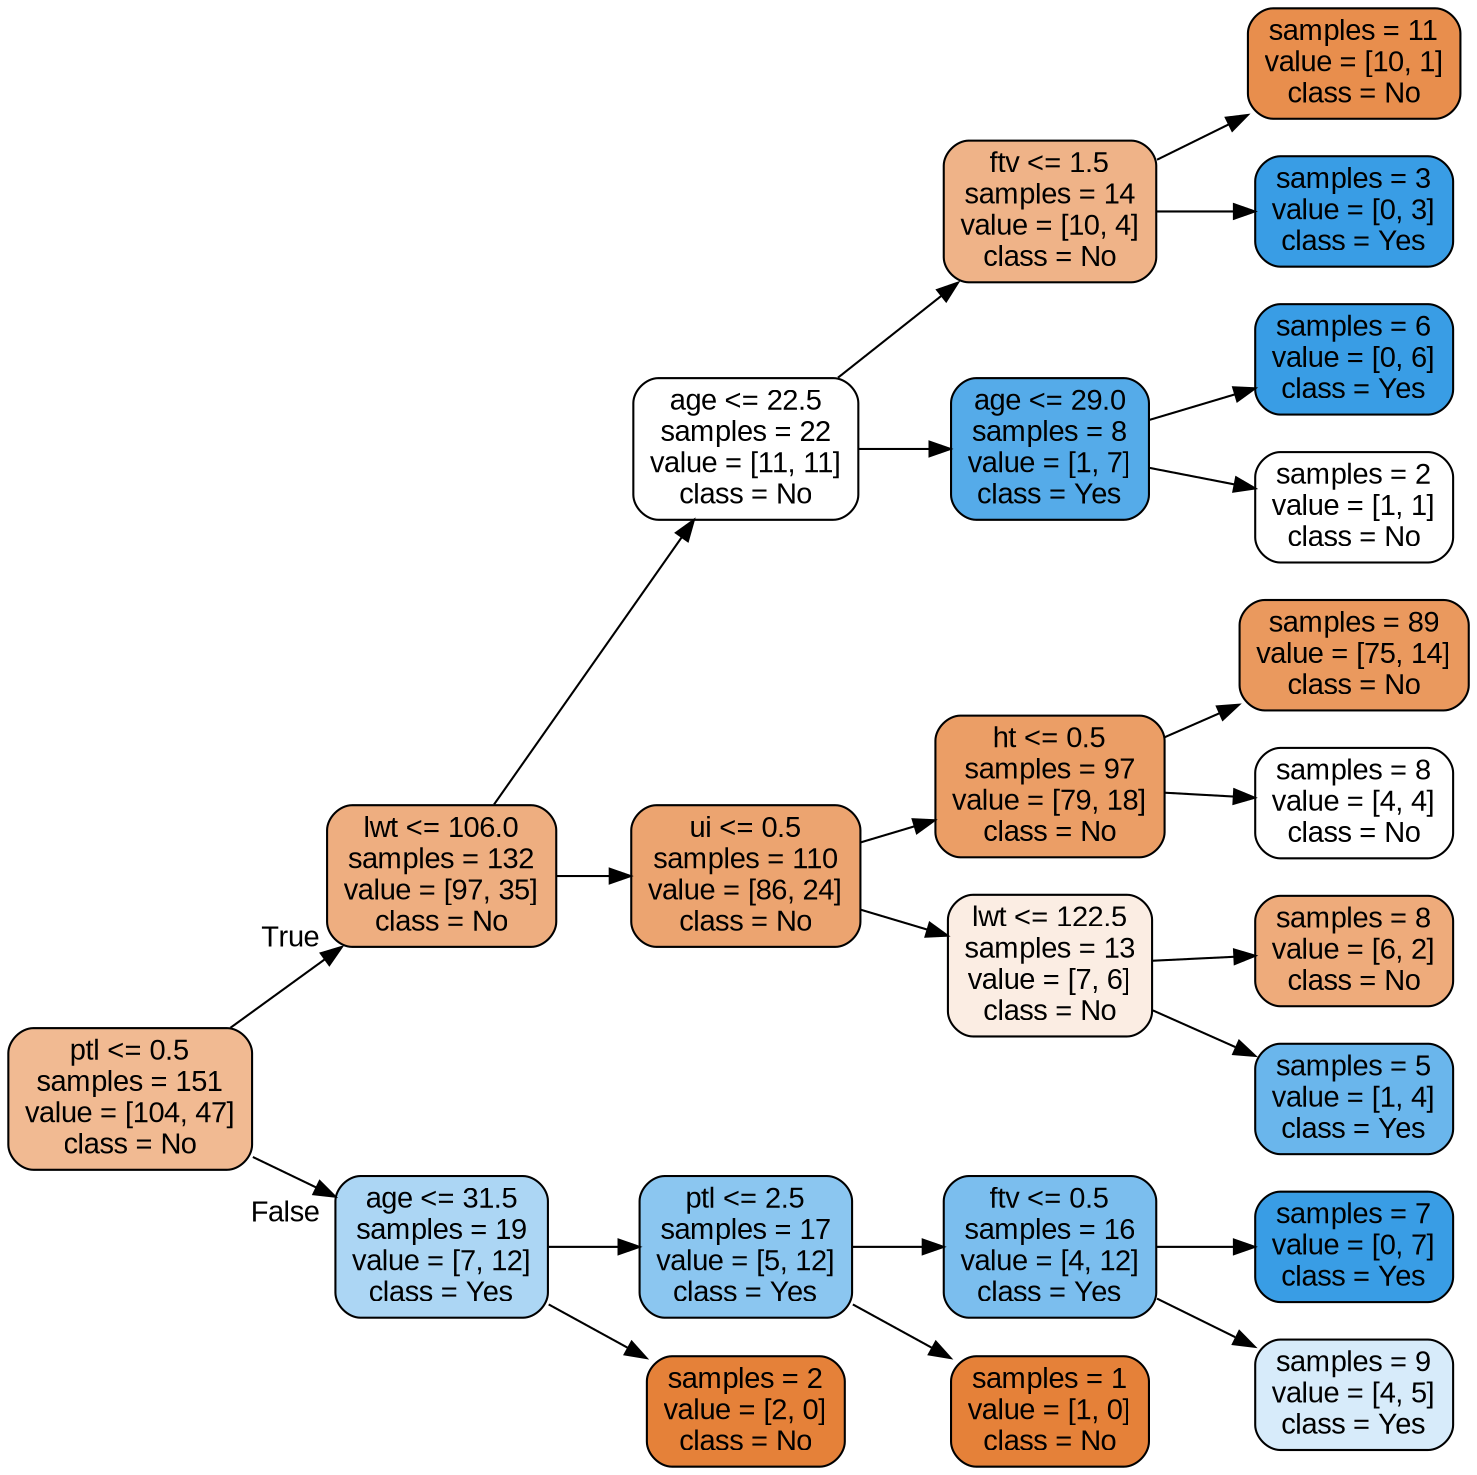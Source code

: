 digraph Tree {
node [shape=box, style="filled, rounded", color="black", fontname="Arial"] ;
edge [fontname="Arial"] ;
rankdir=LR ;
0 [label="ptl <= 0.5\nsamples = 151\nvalue = [104, 47]\nclass = No", fillcolor="#f1ba92"] ;
1 [label="lwt <= 106.0\nsamples = 132\nvalue = [97, 35]\nclass = No", fillcolor="#eeae80"] ;
0 -> 1 [labeldistance=2.5, labelangle=-45, headlabel="True"] ;
2 [label="age <= 22.5\nsamples = 22\nvalue = [11, 11]\nclass = No", fillcolor="#ffffff"] ;
1 -> 2 ;
3 [label="ftv <= 1.5\nsamples = 14\nvalue = [10, 4]\nclass = No", fillcolor="#efb388"] ;
2 -> 3 ;
4 [label="samples = 11\nvalue = [10, 1]\nclass = No", fillcolor="#e88e4d"] ;
3 -> 4 ;
5 [label="samples = 3\nvalue = [0, 3]\nclass = Yes", fillcolor="#399de5"] ;
3 -> 5 ;
6 [label="age <= 29.0\nsamples = 8\nvalue = [1, 7]\nclass = Yes", fillcolor="#55abe9"] ;
2 -> 6 ;
7 [label="samples = 6\nvalue = [0, 6]\nclass = Yes", fillcolor="#399de5"] ;
6 -> 7 ;
8 [label="samples = 2\nvalue = [1, 1]\nclass = No", fillcolor="#ffffff"] ;
6 -> 8 ;
9 [label="ui <= 0.5\nsamples = 110\nvalue = [86, 24]\nclass = No", fillcolor="#eca470"] ;
1 -> 9 ;
10 [label="ht <= 0.5\nsamples = 97\nvalue = [79, 18]\nclass = No", fillcolor="#eb9e66"] ;
9 -> 10 ;
11 [label="samples = 89\nvalue = [75, 14]\nclass = No", fillcolor="#ea995e"] ;
10 -> 11 ;
12 [label="samples = 8\nvalue = [4, 4]\nclass = No", fillcolor="#ffffff"] ;
10 -> 12 ;
13 [label="lwt <= 122.5\nsamples = 13\nvalue = [7, 6]\nclass = No", fillcolor="#fbede3"] ;
9 -> 13 ;
14 [label="samples = 8\nvalue = [6, 2]\nclass = No", fillcolor="#eeab7b"] ;
13 -> 14 ;
15 [label="samples = 5\nvalue = [1, 4]\nclass = Yes", fillcolor="#6ab6ec"] ;
13 -> 15 ;
16 [label="age <= 31.5\nsamples = 19\nvalue = [7, 12]\nclass = Yes", fillcolor="#acd6f4"] ;
0 -> 16 [labeldistance=2.5, labelangle=45, headlabel="False"] ;
17 [label="ptl <= 2.5\nsamples = 17\nvalue = [5, 12]\nclass = Yes", fillcolor="#8bc6f0"] ;
16 -> 17 ;
18 [label="ftv <= 0.5\nsamples = 16\nvalue = [4, 12]\nclass = Yes", fillcolor="#7bbeee"] ;
17 -> 18 ;
19 [label="samples = 7\nvalue = [0, 7]\nclass = Yes", fillcolor="#399de5"] ;
18 -> 19 ;
20 [label="samples = 9\nvalue = [4, 5]\nclass = Yes", fillcolor="#d7ebfa"] ;
18 -> 20 ;
21 [label="samples = 1\nvalue = [1, 0]\nclass = No", fillcolor="#e58139"] ;
17 -> 21 ;
22 [label="samples = 2\nvalue = [2, 0]\nclass = No", fillcolor="#e58139"] ;
16 -> 22 ;
}